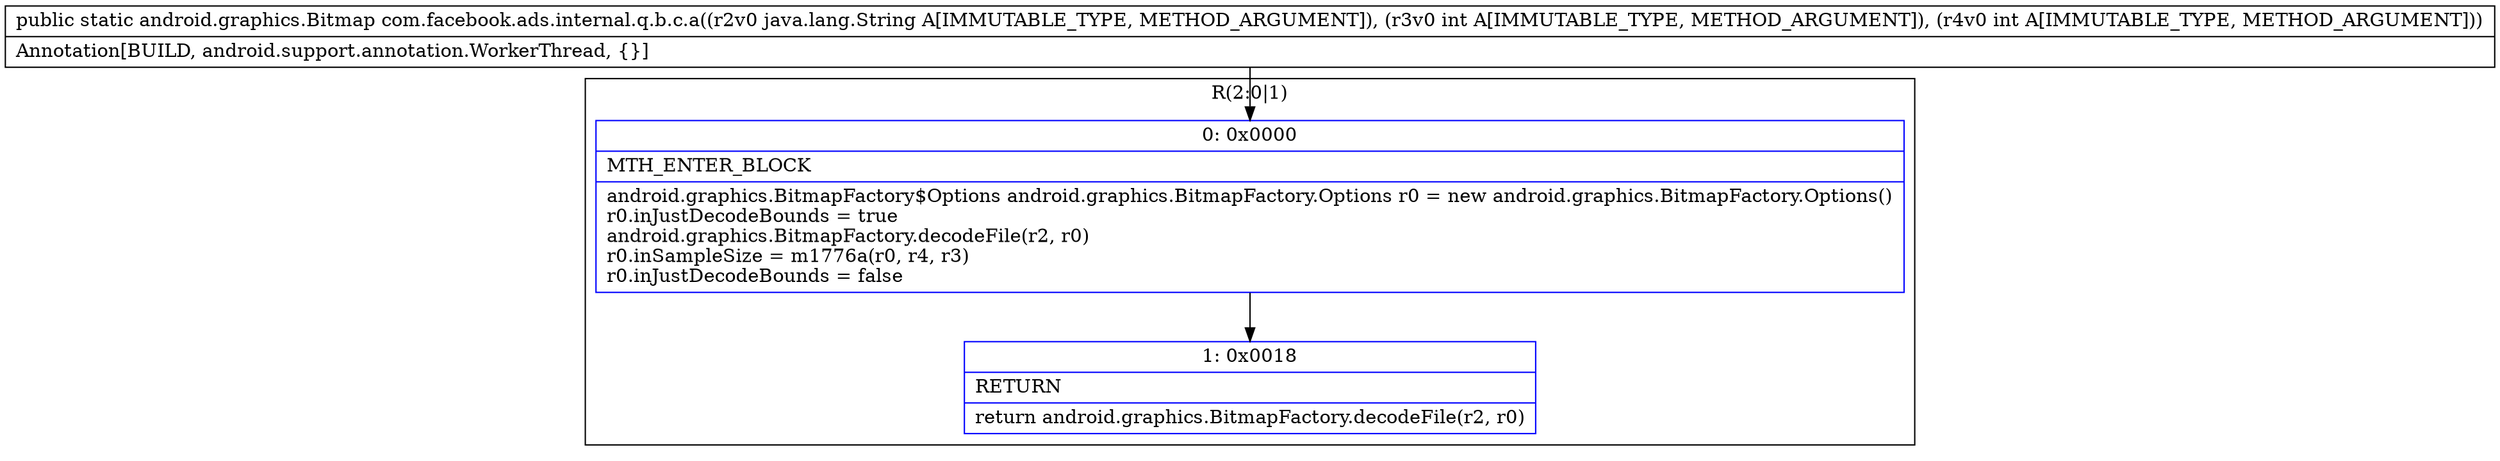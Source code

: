 digraph "CFG forcom.facebook.ads.internal.q.b.c.a(Ljava\/lang\/String;II)Landroid\/graphics\/Bitmap;" {
subgraph cluster_Region_458312628 {
label = "R(2:0|1)";
node [shape=record,color=blue];
Node_0 [shape=record,label="{0\:\ 0x0000|MTH_ENTER_BLOCK\l|android.graphics.BitmapFactory$Options android.graphics.BitmapFactory.Options r0 = new android.graphics.BitmapFactory.Options()\lr0.inJustDecodeBounds = true\landroid.graphics.BitmapFactory.decodeFile(r2, r0)\lr0.inSampleSize = m1776a(r0, r4, r3)\lr0.inJustDecodeBounds = false\l}"];
Node_1 [shape=record,label="{1\:\ 0x0018|RETURN\l|return android.graphics.BitmapFactory.decodeFile(r2, r0)\l}"];
}
MethodNode[shape=record,label="{public static android.graphics.Bitmap com.facebook.ads.internal.q.b.c.a((r2v0 java.lang.String A[IMMUTABLE_TYPE, METHOD_ARGUMENT]), (r3v0 int A[IMMUTABLE_TYPE, METHOD_ARGUMENT]), (r4v0 int A[IMMUTABLE_TYPE, METHOD_ARGUMENT]))  | Annotation[BUILD, android.support.annotation.WorkerThread, \{\}]\l}"];
MethodNode -> Node_0;
Node_0 -> Node_1;
}

